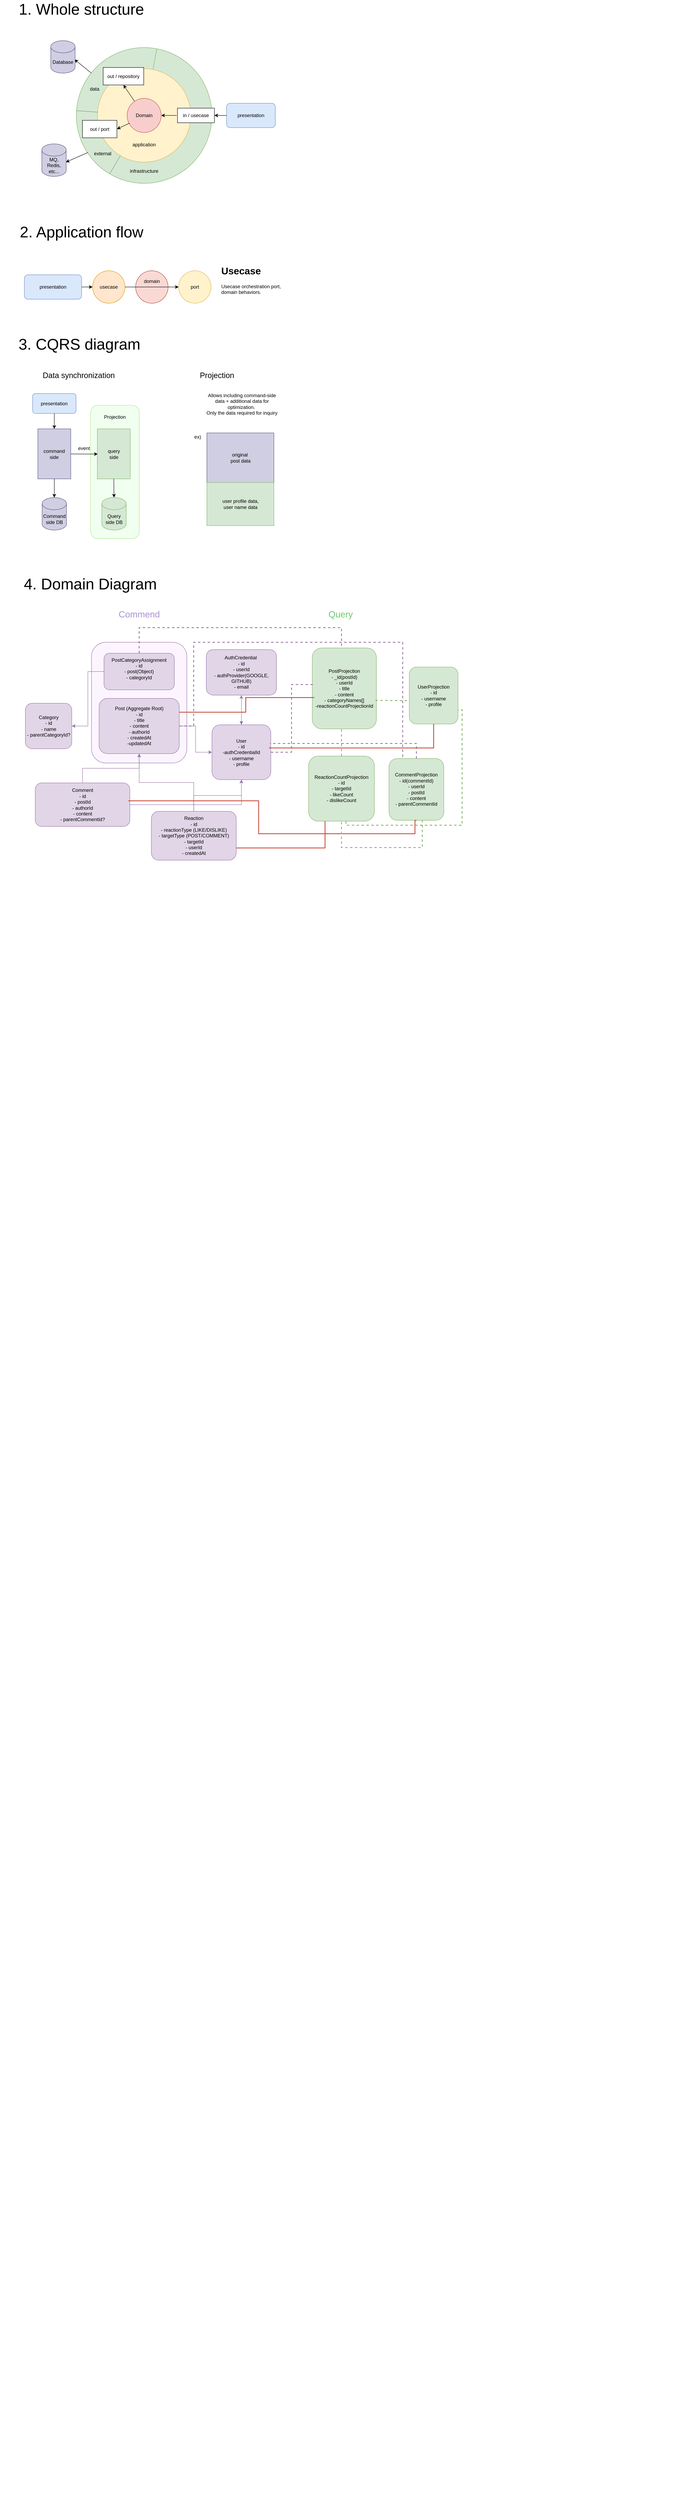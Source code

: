 <mxfile border="50" scale="3" compressed="false" locked="false" version="28.2.5">
  <diagram name="Blank" id="YmL12bMKpDGza6XwsDPr">
    <mxGraphModel dx="1737" dy="1278" grid="0" gridSize="10" guides="1" tooltips="1" connect="1" arrows="1" fold="1" page="0" pageScale="1" pageWidth="827" pageHeight="1169" background="none" math="1" shadow="0">
      <root>
        <mxCell id="X5NqExCQtvZxIxQ7pmgY-0" />
        <mxCell id="1" parent="X5NqExCQtvZxIxQ7pmgY-0" />
        <mxCell id="hHeUjl5ZpuqxV36XK3zu-25" value="" style="rounded=1;whiteSpace=wrap;html=1;fillColor=light-dark(#fcf5ff, #c7d1c1);strokeColor=#9673A6;" parent="1" vertex="1">
          <mxGeometry x="242.37" y="1508" width="234.75" height="297" as="geometry" />
        </mxCell>
        <mxCell id="OlqHOeAXy3FRhEp2WzW1-74" value="" style="rounded=1;whiteSpace=wrap;html=1;fillColor=light-dark(#f0fff0, #1f2f1e);strokeColor=#AEE985;" parent="1" vertex="1">
          <mxGeometry x="240" y="925" width="120" height="328" as="geometry" />
        </mxCell>
        <mxCell id="OlqHOeAXy3FRhEp2WzW1-1" value="&lt;div&gt;&lt;br&gt;&lt;/div&gt;&lt;div&gt;&lt;br&gt;&lt;/div&gt;&lt;div&gt;&lt;br&gt;&lt;/div&gt;&lt;div&gt;&lt;br&gt;&lt;/div&gt;&lt;div&gt;&lt;br&gt;&lt;/div&gt;&lt;div&gt;&lt;br&gt;&lt;/div&gt;&lt;div&gt;&lt;br&gt;&lt;/div&gt;&lt;div&gt;&lt;br&gt;&lt;/div&gt;&lt;div&gt;&lt;br&gt;&lt;/div&gt;&lt;div&gt;&lt;br&gt;&lt;/div&gt;&lt;div&gt;&lt;br&gt;&lt;br&gt;&lt;br&gt;&lt;br&gt;&lt;br&gt;&lt;br&gt;&lt;br&gt;&lt;br&gt;&lt;br&gt;infrastructure&lt;/div&gt;" style="ellipse;whiteSpace=wrap;html=1;aspect=fixed;fillColor=#d5e8d4;strokeColor=#82b366;" parent="1" vertex="1">
          <mxGeometry x="205" y="45" width="334" height="334" as="geometry" />
        </mxCell>
        <mxCell id="OlqHOeAXy3FRhEp2WzW1-3" value="&lt;br&gt;&lt;br&gt;&lt;br&gt;&lt;br&gt;&lt;br&gt;&lt;br&gt;&lt;br&gt;&lt;br&gt;&lt;br&gt;&lt;br&gt;application" style="ellipse;whiteSpace=wrap;html=1;aspect=fixed;fillColor=#fff2cc;strokeColor=#d6b656;" parent="1" vertex="1">
          <mxGeometry x="257" y="97" width="230" height="230" as="geometry" />
        </mxCell>
        <mxCell id="OlqHOeAXy3FRhEp2WzW1-2" value="Domain" style="ellipse;whiteSpace=wrap;html=1;aspect=fixed;fillColor=#f8cecc;strokeColor=#b85450;" parent="1" vertex="1">
          <mxGeometry x="330" y="170" width="84" height="84" as="geometry" />
        </mxCell>
        <mxCell id="OlqHOeAXy3FRhEp2WzW1-4" value="in / usecase" style="rounded=0;whiteSpace=wrap;html=1;" parent="1" vertex="1">
          <mxGeometry x="454" y="194" width="91" height="36" as="geometry" />
        </mxCell>
        <mxCell id="OlqHOeAXy3FRhEp2WzW1-5" value="out / repository" style="rounded=0;whiteSpace=wrap;html=1;" parent="1" vertex="1">
          <mxGeometry x="271" y="94" width="100" height="43" as="geometry" />
        </mxCell>
        <mxCell id="OlqHOeAXy3FRhEp2WzW1-6" value="out / port" style="rounded=0;whiteSpace=wrap;html=1;" parent="1" vertex="1">
          <mxGeometry x="220" y="224" width="85" height="43" as="geometry" />
        </mxCell>
        <mxCell id="OlqHOeAXy3FRhEp2WzW1-7" value="" style="endArrow=none;html=1;rounded=0;fillColor=#d5e8d4;strokeColor=#749F5C;entryX=0.245;entryY=0.931;entryDx=0;entryDy=0;entryPerimeter=0;" parent="1" source="OlqHOeAXy3FRhEp2WzW1-1" target="OlqHOeAXy3FRhEp2WzW1-3" edge="1">
          <mxGeometry width="50" height="50" relative="1" as="geometry">
            <mxPoint x="215" y="395.03" as="sourcePoint" />
            <mxPoint x="286" y="346" as="targetPoint" />
          </mxGeometry>
        </mxCell>
        <mxCell id="OlqHOeAXy3FRhEp2WzW1-8" value="" style="endArrow=none;html=1;rounded=0;entryX=0.006;entryY=0.465;entryDx=0;entryDy=0;entryPerimeter=0;fillColor=#d5e8d4;strokeColor=#749F5C;" parent="1" source="OlqHOeAXy3FRhEp2WzW1-1" target="OlqHOeAXy3FRhEp2WzW1-3" edge="1">
          <mxGeometry width="50" height="50" relative="1" as="geometry">
            <mxPoint x="140" y="151" as="sourcePoint" />
            <mxPoint x="190" y="101" as="targetPoint" />
          </mxGeometry>
        </mxCell>
        <mxCell id="OlqHOeAXy3FRhEp2WzW1-9" value="" style="endArrow=none;html=1;rounded=0;fillColor=#d5e8d4;strokeColor=#82b366;" parent="1" target="OlqHOeAXy3FRhEp2WzW1-1" edge="1">
          <mxGeometry width="50" height="50" relative="1" as="geometry">
            <mxPoint x="394" y="97" as="sourcePoint" />
            <mxPoint x="447" y="9" as="targetPoint" />
          </mxGeometry>
        </mxCell>
        <mxCell id="OlqHOeAXy3FRhEp2WzW1-10" value="data" style="text;html=1;align=center;verticalAlign=middle;whiteSpace=wrap;rounded=0;" parent="1" vertex="1">
          <mxGeometry x="220" y="132" width="60" height="30" as="geometry" />
        </mxCell>
        <mxCell id="OlqHOeAXy3FRhEp2WzW1-11" value="external" style="text;html=1;align=center;verticalAlign=middle;whiteSpace=wrap;rounded=0;" parent="1" vertex="1">
          <mxGeometry x="240" y="291" width="60" height="30" as="geometry" />
        </mxCell>
        <mxCell id="OlqHOeAXy3FRhEp2WzW1-14" value="presentation" style="rounded=1;whiteSpace=wrap;html=1;fillColor=#dae8fc;strokeColor=#6c8ebf;" parent="1" vertex="1">
          <mxGeometry x="575" y="182" width="120" height="60" as="geometry" />
        </mxCell>
        <mxCell id="OlqHOeAXy3FRhEp2WzW1-21" value="" style="endArrow=classic;html=1;rounded=0;entryX=1;entryY=0.5;entryDx=0;entryDy=0;exitX=0;exitY=0.5;exitDx=0;exitDy=0;" parent="1" source="OlqHOeAXy3FRhEp2WzW1-14" target="OlqHOeAXy3FRhEp2WzW1-4" edge="1">
          <mxGeometry width="50" height="50" relative="1" as="geometry">
            <mxPoint x="630" y="220" as="sourcePoint" />
            <mxPoint x="680" y="170" as="targetPoint" />
          </mxGeometry>
        </mxCell>
        <mxCell id="OlqHOeAXy3FRhEp2WzW1-22" value="" style="endArrow=classic;html=1;rounded=0;" parent="1" target="OlqHOeAXy3FRhEp2WzW1-2" edge="1">
          <mxGeometry width="50" height="50" relative="1" as="geometry">
            <mxPoint x="452" y="212" as="sourcePoint" />
            <mxPoint x="530" y="162" as="targetPoint" />
          </mxGeometry>
        </mxCell>
        <mxCell id="OlqHOeAXy3FRhEp2WzW1-23" value="" style="endArrow=classic;html=1;rounded=0;entryX=1;entryY=0.5;entryDx=0;entryDy=0;exitX=0.071;exitY=0.726;exitDx=0;exitDy=0;exitPerimeter=0;" parent="1" source="OlqHOeAXy3FRhEp2WzW1-2" target="OlqHOeAXy3FRhEp2WzW1-6" edge="1">
          <mxGeometry width="50" height="50" relative="1" as="geometry">
            <mxPoint x="336" y="230" as="sourcePoint" />
            <mxPoint x="386" y="180" as="targetPoint" />
          </mxGeometry>
        </mxCell>
        <mxCell id="OlqHOeAXy3FRhEp2WzW1-24" value="" style="endArrow=classic;html=1;rounded=0;entryX=0.5;entryY=1;entryDx=0;entryDy=0;" parent="1" source="OlqHOeAXy3FRhEp2WzW1-2" target="OlqHOeAXy3FRhEp2WzW1-5" edge="1">
          <mxGeometry width="50" height="50" relative="1" as="geometry">
            <mxPoint x="384.08" y="167.35" as="sourcePoint" />
            <mxPoint x="319.0" y="133.002" as="targetPoint" />
          </mxGeometry>
        </mxCell>
        <mxCell id="OlqHOeAXy3FRhEp2WzW1-25" value="" style="endArrow=classic;html=1;rounded=0;entryX=0.985;entryY=0.562;entryDx=0;entryDy=0;exitX=0.085;exitY=0.773;exitDx=0;exitDy=0;exitPerimeter=0;entryPerimeter=0;" parent="1" source="OlqHOeAXy3FRhEp2WzW1-1" target="OlqHOeAXy3FRhEp2WzW1-51" edge="1">
          <mxGeometry width="50" height="50" relative="1" as="geometry">
            <mxPoint x="169" y="345" as="sourcePoint" />
            <mxPoint x="187" y="321" as="targetPoint" />
          </mxGeometry>
        </mxCell>
        <mxCell id="OlqHOeAXy3FRhEp2WzW1-26" value="" style="endArrow=classic;html=1;rounded=0;entryX=0.974;entryY=0.578;entryDx=0;entryDy=0;entryPerimeter=0;" parent="1" source="OlqHOeAXy3FRhEp2WzW1-1" target="OlqHOeAXy3FRhEp2WzW1-48" edge="1">
          <mxGeometry width="50" height="50" relative="1" as="geometry">
            <mxPoint x="180" y="64" as="sourcePoint" />
            <mxPoint x="203" y="77" as="targetPoint" />
          </mxGeometry>
        </mxCell>
        <mxCell id="OlqHOeAXy3FRhEp2WzW1-27" value="&lt;span style=&quot;font-size: 38px;&quot;&gt;1. Whole structure&lt;/span&gt;" style="text;html=1;align=center;verticalAlign=middle;whiteSpace=wrap;rounded=0;strokeWidth=5;" parent="1" vertex="1">
          <mxGeometry x="39" y="-64" width="357" height="30" as="geometry" />
        </mxCell>
        <mxCell id="OlqHOeAXy3FRhEp2WzW1-28" value="&lt;span style=&quot;font-size: 38px;&quot;&gt;2. Application flow&lt;/span&gt;" style="text;html=1;align=center;verticalAlign=middle;whiteSpace=wrap;rounded=0;strokeWidth=5;" parent="1" vertex="1">
          <mxGeometry x="17.5" y="484" width="400" height="30" as="geometry" />
        </mxCell>
        <mxCell id="OlqHOeAXy3FRhEp2WzW1-29" value="presentation" style="rounded=1;whiteSpace=wrap;html=1;fillColor=#dae8fc;strokeColor=#6c8ebf;" parent="1" vertex="1">
          <mxGeometry x="77" y="604" width="141" height="60" as="geometry" />
        </mxCell>
        <mxCell id="OlqHOeAXy3FRhEp2WzW1-31" value="port" style="ellipse;whiteSpace=wrap;html=1;aspect=fixed;fillColor=#fff2cc;strokeColor=#d6b656;" parent="1" vertex="1">
          <mxGeometry x="457" y="594" width="80" height="80" as="geometry" />
        </mxCell>
        <mxCell id="OlqHOeAXy3FRhEp2WzW1-32" value="usecase" style="ellipse;whiteSpace=wrap;html=1;aspect=fixed;fillColor=#ffe6cc;strokeColor=#d79b00;" parent="1" vertex="1">
          <mxGeometry x="245" y="594" width="80" height="80" as="geometry" />
        </mxCell>
        <mxCell id="OlqHOeAXy3FRhEp2WzW1-39" value="domain&lt;div&gt;&lt;br&gt;&lt;/div&gt;&lt;div&gt;&lt;br&gt;&lt;/div&gt;" style="ellipse;whiteSpace=wrap;html=1;aspect=fixed;fillColor=#fad9d5;strokeColor=#ae4132;" parent="1" vertex="1">
          <mxGeometry x="351" y="594" width="80" height="80" as="geometry" />
        </mxCell>
        <mxCell id="OlqHOeAXy3FRhEp2WzW1-40" value="" style="endArrow=classic;html=1;rounded=0;entryX=0;entryY=0.5;entryDx=0;entryDy=0;exitX=1;exitY=0.5;exitDx=0;exitDy=0;" parent="1" source="OlqHOeAXy3FRhEp2WzW1-29" target="OlqHOeAXy3FRhEp2WzW1-32" edge="1">
          <mxGeometry width="50" height="50" relative="1" as="geometry">
            <mxPoint x="218" y="639" as="sourcePoint" />
            <mxPoint x="268" y="589" as="targetPoint" />
          </mxGeometry>
        </mxCell>
        <mxCell id="OlqHOeAXy3FRhEp2WzW1-44" value="" style="endArrow=classic;html=1;rounded=0;exitX=1;exitY=0.5;exitDx=0;exitDy=0;entryX=0;entryY=0.5;entryDx=0;entryDy=0;" parent="1" source="OlqHOeAXy3FRhEp2WzW1-32" target="OlqHOeAXy3FRhEp2WzW1-31" edge="1">
          <mxGeometry width="50" height="50" relative="1" as="geometry">
            <mxPoint x="329" y="673" as="sourcePoint" />
            <mxPoint x="379" y="623" as="targetPoint" />
          </mxGeometry>
        </mxCell>
        <mxCell id="OlqHOeAXy3FRhEp2WzW1-45" value="&lt;span style=&quot;font-size: 38px;&quot;&gt;3. CQRS diagram&amp;nbsp;&lt;/span&gt;" style="text;html=1;align=center;verticalAlign=middle;whiteSpace=wrap;rounded=0;strokeWidth=5;" parent="1" vertex="1">
          <mxGeometry x="17.5" y="756" width="400" height="38" as="geometry" />
        </mxCell>
        <mxCell id="OlqHOeAXy3FRhEp2WzW1-46" value="&lt;h1 style=&quot;margin-top: 0px;&quot;&gt;Usecase&lt;/h1&gt;&lt;p&gt;Usecase orchestration port, domain behaviors.&lt;/p&gt;&lt;p&gt;&lt;br&gt;&lt;/p&gt;" style="text;html=1;whiteSpace=wrap;overflow=hidden;rounded=0;" parent="1" vertex="1">
          <mxGeometry x="560" y="574" width="180" height="120" as="geometry" />
        </mxCell>
        <mxCell id="OlqHOeAXy3FRhEp2WzW1-48" value="Database" style="shape=cylinder3;whiteSpace=wrap;html=1;boundedLbl=1;backgroundOutline=1;size=15;fillColor=#d0cee2;strokeColor=#56517e;" parent="1" vertex="1">
          <mxGeometry x="142" y="28" width="60" height="80" as="geometry" />
        </mxCell>
        <mxCell id="OlqHOeAXy3FRhEp2WzW1-51" value="MQ, Redis, etc..." style="shape=cylinder3;whiteSpace=wrap;html=1;boundedLbl=1;backgroundOutline=1;size=15;fillColor=#d0cee2;strokeColor=#56517e;" parent="1" vertex="1">
          <mxGeometry x="120" y="282" width="60" height="80" as="geometry" />
        </mxCell>
        <mxCell id="OlqHOeAXy3FRhEp2WzW1-52" value="Query side DB" style="shape=cylinder3;whiteSpace=wrap;html=1;boundedLbl=1;backgroundOutline=1;size=15;fillColor=#d5e8d4;strokeColor=#82b366;" parent="1" vertex="1">
          <mxGeometry x="267.75" y="1152" width="60" height="80" as="geometry" />
        </mxCell>
        <mxCell id="OlqHOeAXy3FRhEp2WzW1-53" value="command&lt;div&gt;side&lt;/div&gt;" style="rounded=0;whiteSpace=wrap;html=1;fillColor=#d0cee2;strokeColor=#56517e;" parent="1" vertex="1">
          <mxGeometry x="110.25" y="983" width="81" height="123" as="geometry" />
        </mxCell>
        <mxCell id="OlqHOeAXy3FRhEp2WzW1-54" value="Command&lt;div&gt;side DB&lt;/div&gt;" style="shape=cylinder3;whiteSpace=wrap;html=1;boundedLbl=1;backgroundOutline=1;size=15;fillColor=#d0cee2;strokeColor=#56517e;" parent="1" vertex="1">
          <mxGeometry x="120.75" y="1152" width="60" height="80" as="geometry" />
        </mxCell>
        <mxCell id="OlqHOeAXy3FRhEp2WzW1-55" value="" style="endArrow=classic;html=1;rounded=0;" parent="1" source="OlqHOeAXy3FRhEp2WzW1-53" edge="1">
          <mxGeometry width="50" height="50" relative="1" as="geometry">
            <mxPoint x="209.75" y="1054" as="sourcePoint" />
            <mxPoint x="257.75" y="1045" as="targetPoint" />
          </mxGeometry>
        </mxCell>
        <mxCell id="OlqHOeAXy3FRhEp2WzW1-57" value="query&lt;div&gt;side&lt;/div&gt;" style="rounded=0;whiteSpace=wrap;html=1;fillColor=#d5e8d4;strokeColor=#82b366;" parent="1" vertex="1">
          <mxGeometry x="256.75" y="983" width="81" height="123" as="geometry" />
        </mxCell>
        <mxCell id="OlqHOeAXy3FRhEp2WzW1-58" value="event" style="text;html=1;align=center;verticalAlign=middle;whiteSpace=wrap;rounded=0;" parent="1" vertex="1">
          <mxGeometry x="193.75" y="1016" width="60" height="30" as="geometry" />
        </mxCell>
        <mxCell id="OlqHOeAXy3FRhEp2WzW1-59" value="" style="endArrow=classic;html=1;rounded=0;exitX=0.5;exitY=1;exitDx=0;exitDy=0;entryX=0.5;entryY=0;entryDx=0;entryDy=0;entryPerimeter=0;" parent="1" source="OlqHOeAXy3FRhEp2WzW1-53" target="OlqHOeAXy3FRhEp2WzW1-54" edge="1">
          <mxGeometry width="50" height="50" relative="1" as="geometry">
            <mxPoint x="193.75" y="1132" as="sourcePoint" />
            <mxPoint x="243.75" y="1082" as="targetPoint" />
          </mxGeometry>
        </mxCell>
        <mxCell id="OlqHOeAXy3FRhEp2WzW1-60" value="" style="endArrow=classic;html=1;rounded=0;exitX=0.5;exitY=1;exitDx=0;exitDy=0;entryX=0.5;entryY=0;entryDx=0;entryDy=0;entryPerimeter=0;" parent="1" source="OlqHOeAXy3FRhEp2WzW1-57" target="OlqHOeAXy3FRhEp2WzW1-52" edge="1">
          <mxGeometry width="50" height="50" relative="1" as="geometry">
            <mxPoint x="360.75" y="1138" as="sourcePoint" />
            <mxPoint x="410.75" y="1088" as="targetPoint" />
          </mxGeometry>
        </mxCell>
        <mxCell id="OlqHOeAXy3FRhEp2WzW1-61" value="&lt;font style=&quot;font-size: 19px;&quot;&gt;Data synchronization&lt;/font&gt;" style="text;html=1;align=center;verticalAlign=middle;whiteSpace=wrap;rounded=0;" parent="1" vertex="1">
          <mxGeometry x="105" y="837" width="212" height="30" as="geometry" />
        </mxCell>
        <mxCell id="OlqHOeAXy3FRhEp2WzW1-63" value="presentation" style="rounded=1;whiteSpace=wrap;html=1;fillColor=#dae8fc;strokeColor=#6c8ebf;" parent="1" vertex="1">
          <mxGeometry x="97.25" y="896" width="107" height="49" as="geometry" />
        </mxCell>
        <mxCell id="OlqHOeAXy3FRhEp2WzW1-64" value="" style="endArrow=classic;html=1;rounded=0;exitX=0.5;exitY=1;exitDx=0;exitDy=0;entryX=0.5;entryY=0;entryDx=0;entryDy=0;" parent="1" source="OlqHOeAXy3FRhEp2WzW1-63" target="OlqHOeAXy3FRhEp2WzW1-53" edge="1">
          <mxGeometry width="50" height="50" relative="1" as="geometry">
            <mxPoint x="270.25" y="1009" as="sourcePoint" />
            <mxPoint x="320.25" y="959" as="targetPoint" />
          </mxGeometry>
        </mxCell>
        <mxCell id="OlqHOeAXy3FRhEp2WzW1-65" value="&lt;font style=&quot;font-size: 19px;&quot;&gt;Projection&lt;/font&gt;" style="text;html=1;align=center;verticalAlign=middle;whiteSpace=wrap;rounded=0;" parent="1" vertex="1">
          <mxGeometry x="499" y="837" width="105" height="30" as="geometry" />
        </mxCell>
        <mxCell id="OlqHOeAXy3FRhEp2WzW1-67" value="original&amp;nbsp;&lt;br&gt;post data" style="rounded=0;whiteSpace=wrap;html=1;fillColor=#d0cee2;strokeColor=#56517e;" parent="1" vertex="1">
          <mxGeometry x="526.5" y="993" width="165" height="122" as="geometry" />
        </mxCell>
        <mxCell id="OlqHOeAXy3FRhEp2WzW1-68" value="Allows including command-side data + additional data for optimization.&amp;nbsp;&lt;br&gt;Only the data required for inquiry" style="text;html=1;align=center;verticalAlign=middle;whiteSpace=wrap;rounded=0;" parent="1" vertex="1">
          <mxGeometry x="523" y="896" width="180" height="52" as="geometry" />
        </mxCell>
        <mxCell id="OlqHOeAXy3FRhEp2WzW1-69" value="user profile data,&lt;br&gt;user name data" style="rounded=0;whiteSpace=wrap;html=1;fillColor=#d5e8d4;strokeColor=#82b366;" parent="1" vertex="1">
          <mxGeometry x="526.5" y="1115" width="165" height="106" as="geometry" />
        </mxCell>
        <mxCell id="OlqHOeAXy3FRhEp2WzW1-71" value="ex)" style="text;html=1;align=center;verticalAlign=middle;whiteSpace=wrap;rounded=0;" parent="1" vertex="1">
          <mxGeometry x="474" y="988" width="60" height="30" as="geometry" />
        </mxCell>
        <mxCell id="OlqHOeAXy3FRhEp2WzW1-72" value="&lt;span style=&quot;font-size: 38px;&quot;&gt;4. Domain Diagram&amp;nbsp;&amp;nbsp;&lt;/span&gt;" style="text;html=1;align=center;verticalAlign=middle;whiteSpace=wrap;rounded=0;strokeWidth=5;" parent="1" vertex="1">
          <mxGeometry x="49" y="1346" width="402" height="38" as="geometry" />
        </mxCell>
        <mxCell id="OlqHOeAXy3FRhEp2WzW1-75" value="Projection" style="text;html=1;align=center;verticalAlign=middle;whiteSpace=wrap;rounded=0;" parent="1" vertex="1">
          <mxGeometry x="270" y="939" width="60" height="30" as="geometry" />
        </mxCell>
        <mxCell id="hHeUjl5ZpuqxV36XK3zu-1" value="Category&lt;br&gt;- id&lt;br&gt;- name&lt;br&gt;- parentCategoryId?" style="rounded=1;whiteSpace=wrap;html=1;strokeColor=#9673a6;fillColor=#e1d5e7;fontSize=12" parent="1" vertex="1">
          <mxGeometry x="79.5" y="1658" width="114.25" height="112" as="geometry" />
        </mxCell>
        <mxCell id="hHeUjl5ZpuqxV36XK3zu-2" value="User&lt;br&gt;- id&lt;div&gt;-authCredentialId&lt;br&gt;&lt;div&gt;- username&lt;br&gt;- profile&lt;/div&gt;&lt;/div&gt;" style="rounded=1;whiteSpace=wrap;html=1;strokeColor=#9673a6;fillColor=#e1d5e7;fontSize=12" parent="1" vertex="1">
          <mxGeometry x="539" y="1711" width="145" height="135" as="geometry" />
        </mxCell>
        <mxCell id="hHeUjl5ZpuqxV36XK3zu-3" value="Post (Aggregate Root)&lt;br&gt;- id&lt;br&gt;- title&lt;br&gt;- content&lt;br&gt;- authorId&lt;br&gt;- createdAt&lt;div&gt;-updatedAt&lt;/div&gt;" style="rounded=1;whiteSpace=wrap;html=1;strokeColor=#9673a6;fillColor=#e1d5e7;fontSize=12" parent="1" vertex="1">
          <mxGeometry x="261" y="1646" width="197.5" height="136" as="geometry" />
        </mxCell>
        <mxCell id="hHeUjl5ZpuqxV36XK3zu-4" value="Comment&lt;br&gt;- id&lt;br&gt;- postId&lt;br&gt;- authorId&lt;br&gt;- content&lt;br&gt;- parentCommentId?" style="rounded=1;whiteSpace=wrap;html=1;strokeColor=#9673a6;fillColor=#e1d5e7;fontSize=12" parent="1" vertex="1">
          <mxGeometry x="103.75" y="1854" width="233" height="107" as="geometry" />
        </mxCell>
        <mxCell id="hHeUjl5ZpuqxV36XK3zu-5" value="&lt;div&gt;Reaction&lt;/div&gt;&lt;div&gt;&lt;span style=&quot;background-color: transparent; color: light-dark(rgb(0, 0, 0), rgb(255, 255, 255));&quot;&gt;- id&lt;/span&gt;&lt;/div&gt;&lt;div&gt;&lt;span style=&quot;background-color: transparent; color: light-dark(rgb(0, 0, 0), rgb(255, 255, 255));&quot;&gt;- reactionType (LIKE/DISLIKE)&lt;/span&gt;&lt;/div&gt;- targetType (POST/COMMENT)&lt;br&gt;- targetId&lt;br&gt;- userId&lt;br&gt;- createdAt" style="rounded=1;whiteSpace=wrap;html=1;strokeColor=#9673a6;fillColor=#e1d5e7;fontSize=12" parent="1" vertex="1">
          <mxGeometry x="389.74" y="1924" width="209" height="120" as="geometry" />
        </mxCell>
        <mxCell id="hHeUjl5ZpuqxV36XK3zu-7" style="edgeStyle=orthogonalEdgeStyle;rounded=0;orthogonalLoop=1;jettySize=auto;fillColor=#e1d5e7;strokeColor=#9673a6;" parent="1" source="hHeUjl5ZpuqxV36XK3zu-3" target="hHeUjl5ZpuqxV36XK3zu-2" edge="1">
          <mxGeometry relative="1" as="geometry" />
        </mxCell>
        <mxCell id="hHeUjl5ZpuqxV36XK3zu-9" style="edgeStyle=orthogonalEdgeStyle;rounded=0;orthogonalLoop=1;jettySize=auto;fillColor=#e1d5e7;strokeColor=#9673a6;" parent="1" source="hHeUjl5ZpuqxV36XK3zu-4" target="hHeUjl5ZpuqxV36XK3zu-3" edge="1">
          <mxGeometry relative="1" as="geometry" />
        </mxCell>
        <mxCell id="hHeUjl5ZpuqxV36XK3zu-10" style="edgeStyle=orthogonalEdgeStyle;rounded=0;orthogonalLoop=1;jettySize=auto;fillColor=#e1d5e7;strokeColor=#9673a6;" parent="1" source="hHeUjl5ZpuqxV36XK3zu-4" target="hHeUjl5ZpuqxV36XK3zu-2" edge="1">
          <mxGeometry relative="1" as="geometry" />
        </mxCell>
        <mxCell id="hHeUjl5ZpuqxV36XK3zu-11" style="edgeStyle=orthogonalEdgeStyle;rounded=0;orthogonalLoop=1;jettySize=auto;fillColor=#e1d5e7;strokeColor=#9673a6;" parent="1" source="hHeUjl5ZpuqxV36XK3zu-5" target="hHeUjl5ZpuqxV36XK3zu-2" edge="1">
          <mxGeometry relative="1" as="geometry" />
        </mxCell>
        <mxCell id="hHeUjl5ZpuqxV36XK3zu-12" style="edgeStyle=orthogonalEdgeStyle;rounded=0;orthogonalLoop=1;jettySize=auto;fillColor=#e1d5e7;strokeColor=#9673a6;" parent="1" source="hHeUjl5ZpuqxV36XK3zu-5" target="hHeUjl5ZpuqxV36XK3zu-3" edge="1">
          <mxGeometry relative="1" as="geometry" />
        </mxCell>
        <mxCell id="hHeUjl5ZpuqxV36XK3zu-17" value="PostProjection&lt;div&gt;&lt;span style=&quot;background-color: transparent; color: light-dark(rgb(0, 0, 0), rgb(255, 255, 255));&quot;&gt;- _id(postId)&lt;/span&gt;&lt;/div&gt;&lt;div&gt;- userId&lt;/div&gt;&lt;div&gt;&lt;span style=&quot;background-color: transparent; color: light-dark(rgb(0, 0, 0), rgb(255, 255, 255));&quot;&gt;- title&lt;/span&gt;&lt;/div&gt;&lt;div&gt;- content&lt;/div&gt;&lt;div&gt;&lt;span style=&quot;background-color: transparent; color: light-dark(rgb(0, 0, 0), rgb(255, 255, 255));&quot;&gt;- categoryNames[]&lt;/span&gt;&lt;/div&gt;&lt;div&gt;-reactionCountProjectionId&lt;/div&gt;" style="rounded=1;whiteSpace=wrap;html=1;fillColor=#d5e8d4;strokeColor=#82b366;" parent="1" vertex="1">
          <mxGeometry x="786" y="1522" width="158" height="199" as="geometry" />
        </mxCell>
        <mxCell id="hHeUjl5ZpuqxV36XK3zu-18" value="AuthCredential&amp;nbsp;&lt;div&gt;- id&lt;/div&gt;&lt;div&gt;- userId&lt;/div&gt;&lt;div&gt;- authProvider(GOOGLE, GITHUB)&lt;/div&gt;&lt;div&gt;-&amp;nbsp;email&lt;/div&gt;" style="rounded=1;whiteSpace=wrap;html=1;fillColor=#e1d5e7;strokeColor=#9673a6;" parent="1" vertex="1">
          <mxGeometry x="525" y="1526" width="173" height="112" as="geometry" />
        </mxCell>
        <mxCell id="hHeUjl5ZpuqxV36XK3zu-20" value="" style="endArrow=classic;html=1;rounded=0;exitX=0.5;exitY=0;exitDx=0;exitDy=0;entryX=0.5;entryY=1;entryDx=0;entryDy=0;edgeStyle=orthogonalEdgeStyle;fillColor=#e1d5e7;strokeColor=#9673a6;startArrow=block;startFill=1;" parent="1" source="hHeUjl5ZpuqxV36XK3zu-2" target="hHeUjl5ZpuqxV36XK3zu-18" edge="1">
          <mxGeometry width="50" height="50" relative="1" as="geometry">
            <mxPoint x="700" y="1619" as="sourcePoint" />
            <mxPoint x="750" y="1569" as="targetPoint" />
          </mxGeometry>
        </mxCell>
        <mxCell id="hHeUjl5ZpuqxV36XK3zu-21" value="ReactionCountProjection&lt;div&gt;- id&lt;/div&gt;&lt;div&gt;- targetId&lt;/div&gt;&lt;div&gt;- likeCount&lt;/div&gt;&lt;div&gt;- dislikeCount&lt;/div&gt;" style="rounded=1;whiteSpace=wrap;html=1;fillColor=#d5e8d4;strokeColor=#82b366;" parent="1" vertex="1">
          <mxGeometry x="777" y="1788" width="162" height="160" as="geometry" />
        </mxCell>
        <mxCell id="hHeUjl5ZpuqxV36XK3zu-24" value="PostCategoryAssignment&lt;div&gt;- id&lt;/div&gt;&lt;div&gt;- post(Object)&lt;/div&gt;&lt;div&gt;- categoryId&lt;/div&gt;&lt;div&gt;&lt;br&gt;&lt;/div&gt;" style="rounded=1;whiteSpace=wrap;html=1;fillColor=#e1d5e7;strokeColor=#9673a6;" parent="1" vertex="1">
          <mxGeometry x="273.12" y="1535" width="173.25" height="90" as="geometry" />
        </mxCell>
        <mxCell id="hHeUjl5ZpuqxV36XK3zu-28" value="" style="endArrow=classic;html=1;rounded=0;exitX=0;exitY=0.5;exitDx=0;exitDy=0;entryX=1;entryY=0.5;entryDx=0;entryDy=0;edgeStyle=orthogonalEdgeStyle;fillColor=#e1d5e7;strokeColor=#9673a6;" parent="1" source="hHeUjl5ZpuqxV36XK3zu-24" target="hHeUjl5ZpuqxV36XK3zu-1" edge="1">
          <mxGeometry width="50" height="50" relative="1" as="geometry">
            <mxPoint x="226.5" y="1535" as="sourcePoint" />
            <mxPoint x="276.5" y="1485" as="targetPoint" />
          </mxGeometry>
        </mxCell>
        <mxCell id="hHeUjl5ZpuqxV36XK3zu-29" value="&lt;font style=&quot;font-size: 22px; color: rgb(168, 147, 215);&quot;&gt;Commend&lt;/font&gt;" style="text;html=1;align=center;verticalAlign=middle;whiteSpace=wrap;rounded=0;" parent="1" vertex="1">
          <mxGeometry x="329.74" y="1425" width="60" height="30" as="geometry" />
        </mxCell>
        <mxCell id="hHeUjl5ZpuqxV36XK3zu-30" value="&lt;font style=&quot;font-size: 22px; color: rgb(113, 200, 113);&quot;&gt;Query&lt;/font&gt;" style="text;html=1;align=center;verticalAlign=middle;whiteSpace=wrap;rounded=0;" parent="1" vertex="1">
          <mxGeometry x="826" y="1425" width="60" height="30" as="geometry" />
        </mxCell>
        <mxCell id="hHeUjl5ZpuqxV36XK3zu-31" value="" style="endArrow=none;html=1;strokeWidth=2;rounded=0;edgeStyle=orthogonalEdgeStyle;exitX=0.5;exitY=0;exitDx=0;exitDy=0;fillColor=#e1d5e7;strokeColor=#9673a6;dashed=1;" parent="1" source="hHeUjl5ZpuqxV36XK3zu-24" target="hHeUjl5ZpuqxV36XK3zu-17" edge="1">
          <mxGeometry width="50" height="50" relative="1" as="geometry">
            <mxPoint x="710" y="1539" as="sourcePoint" />
            <mxPoint x="767" y="1608" as="targetPoint" />
            <Array as="points">
              <mxPoint x="360" y="1472" />
              <mxPoint x="858" y="1472" />
            </Array>
          </mxGeometry>
        </mxCell>
        <mxCell id="hHeUjl5ZpuqxV36XK3zu-36" value="" style="endArrow=none;dashed=1;html=1;strokeWidth=2;rounded=0;edgeStyle=orthogonalEdgeStyle;entryX=0.019;entryY=0.452;entryDx=0;entryDy=0;entryPerimeter=0;fillColor=#e1d5e7;strokeColor=#9673a6;" parent="1" source="hHeUjl5ZpuqxV36XK3zu-2" target="hHeUjl5ZpuqxV36XK3zu-17" edge="1">
          <mxGeometry width="50" height="50" relative="1" as="geometry">
            <mxPoint x="702" y="1760" as="sourcePoint" />
            <mxPoint x="752" y="1710" as="targetPoint" />
          </mxGeometry>
        </mxCell>
        <mxCell id="hHeUjl5ZpuqxV36XK3zu-37" value="" style="endArrow=none;dashed=1;html=1;strokeWidth=2;rounded=0;edgeStyle=orthogonalEdgeStyle;entryX=0.456;entryY=1.005;entryDx=0;entryDy=0;entryPerimeter=0;fillColor=#d5e8d4;strokeColor=#82b366;exitX=0.5;exitY=0;exitDx=0;exitDy=0;" parent="1" source="hHeUjl5ZpuqxV36XK3zu-21" target="hHeUjl5ZpuqxV36XK3zu-17" edge="1">
          <mxGeometry width="50" height="50" relative="1" as="geometry">
            <mxPoint x="851" y="1796" as="sourcePoint" />
            <mxPoint x="1098" y="1741" as="targetPoint" />
          </mxGeometry>
        </mxCell>
        <mxCell id="hHeUjl5ZpuqxV36XK3zu-39" value="CommentProjection&lt;div&gt;- id(commentId)&lt;/div&gt;&lt;div&gt;- userId&lt;/div&gt;&lt;div&gt;&lt;span style=&quot;background-color: transparent; color: light-dark(rgb(0, 0, 0), rgb(255, 255, 255));&quot;&gt;- postId&lt;/span&gt;&lt;/div&gt;&lt;div&gt;- content&lt;/div&gt;&lt;div&gt;-&amp;nbsp;&lt;span style=&quot;background-color: transparent; color: light-dark(rgb(0, 0, 0), rgb(255, 255, 255));&quot;&gt;parentCommentId&lt;/span&gt;&lt;/div&gt;" style="rounded=1;whiteSpace=wrap;html=1;fillColor=#d5e8d4;strokeColor=#82b366;" parent="1" vertex="1">
          <mxGeometry x="975" y="1794" width="135" height="152" as="geometry" />
        </mxCell>
        <mxCell id="hHeUjl5ZpuqxV36XK3zu-41" value="" style="endArrow=none;html=1;rounded=0;entryX=0.032;entryY=0.613;entryDx=0;entryDy=0;exitX=1;exitY=0.25;exitDx=0;exitDy=0;entryPerimeter=0;fillColor=#fad9d5;jumpSize=6;edgeStyle=orthogonalEdgeStyle;endSize=11;startSize=12;strokeWidth=2;strokeColor=#C64A39;" parent="1" source="hHeUjl5ZpuqxV36XK3zu-3" target="hHeUjl5ZpuqxV36XK3zu-17" edge="1">
          <mxGeometry width="50" height="50" relative="1" as="geometry">
            <mxPoint x="494" y="1706.041" as="sourcePoint" />
            <mxPoint x="823.5" y="1697" as="targetPoint" />
          </mxGeometry>
        </mxCell>
        <mxCell id="hHeUjl5ZpuqxV36XK3zu-42" value="" style="endArrow=none;html=1;rounded=0;exitX=0.984;exitY=0.411;exitDx=0;exitDy=0;exitPerimeter=0;entryX=0.5;entryY=1;entryDx=0;entryDy=0;strokeWidth=2;fillColor=#d5e8d4;strokeColor=#C64A39;edgeStyle=orthogonalEdgeStyle;" parent="1" source="hHeUjl5ZpuqxV36XK3zu-4" target="hHeUjl5ZpuqxV36XK3zu-39" edge="1">
          <mxGeometry width="50" height="50" relative="1" as="geometry">
            <mxPoint x="360" y="1900" as="sourcePoint" />
            <mxPoint x="410" y="1850" as="targetPoint" />
            <Array as="points">
              <mxPoint x="654" y="1898" />
              <mxPoint x="654" y="1979" />
              <mxPoint x="1039" y="1979" />
            </Array>
          </mxGeometry>
        </mxCell>
        <mxCell id="hHeUjl5ZpuqxV36XK3zu-43" value="" style="endArrow=none;dashed=1;html=1;strokeWidth=2;rounded=0;exitX=0.5;exitY=0;exitDx=0;exitDy=0;entryX=0.986;entryY=0.341;entryDx=0;entryDy=0;entryPerimeter=0;edgeStyle=orthogonalEdgeStyle;fillColor=#e1d5e7;strokeColor=#9673a6;" parent="1" source="hHeUjl5ZpuqxV36XK3zu-39" target="hHeUjl5ZpuqxV36XK3zu-2" edge="1">
          <mxGeometry width="50" height="50" relative="1" as="geometry">
            <mxPoint x="1145" y="1759" as="sourcePoint" />
            <mxPoint x="1230" y="1625" as="targetPoint" />
          </mxGeometry>
        </mxCell>
        <mxCell id="hHeUjl5ZpuqxV36XK3zu-44" value="" style="endArrow=none;dashed=1;html=1;strokeWidth=2;rounded=0;entryX=0.5;entryY=1;entryDx=0;entryDy=0;edgeStyle=orthogonalEdgeStyle;fillColor=#d5e8d4;strokeColor=#82b366;" parent="1" target="hHeUjl5ZpuqxV36XK3zu-21" edge="1">
          <mxGeometry width="50" height="50" relative="1" as="geometry">
            <mxPoint x="1058" y="1946" as="sourcePoint" />
            <mxPoint x="988" y="1969" as="targetPoint" />
            <Array as="points">
              <mxPoint x="1057" y="2013" />
              <mxPoint x="858" y="2013" />
            </Array>
          </mxGeometry>
        </mxCell>
        <mxCell id="hHeUjl5ZpuqxV36XK3zu-46" value="" style="endArrow=none;dashed=1;html=1;strokeWidth=2;rounded=0;entryX=0.25;entryY=0;entryDx=0;entryDy=0;edgeStyle=orthogonalEdgeStyle;fillColor=#e1d5e7;strokeColor=#9673a6;" parent="1" source="hHeUjl5ZpuqxV36XK3zu-3" target="hHeUjl5ZpuqxV36XK3zu-39" edge="1">
          <mxGeometry width="50" height="50" relative="1" as="geometry">
            <mxPoint x="1496" y="1743" as="sourcePoint" />
            <mxPoint x="1135" y="1706" as="targetPoint" />
            <Array as="points">
              <mxPoint x="494" y="1714" />
              <mxPoint x="494" y="1508" />
              <mxPoint x="1009" y="1508" />
            </Array>
          </mxGeometry>
        </mxCell>
        <mxCell id="8rjKGR-H0WEBtovxUZnX-6" value="&#xa;  &#xa;    &#xa;      &#xa;        &#xa;        &#xa;        &#xa;        &#xa;        &#xa;          &#xa;        &#xa;        &#xa;        &#xa;        &#xa;          &#xa;        &#xa;        &#xa;        &#xa;        &#xa;          &#xa;        &#xa;        &#xa;        &#xa;        &#xa;          &#xa;        &#xa;        &#xa;        &#xa;        &#xa;          &#xa;        &#xa;        &#xa;        &#xa;        &#xa;          &#xa;        &#xa;        &#xa;        &#xa;        &#xa;          &#xa;        &#xa;        &#xa;        &#xa;        &#xa;          &#xa;        &#xa;        &#xa;        &#xa;        &#xa;          &#xa;        &#xa;        &#xa;        &#xa;        &#xa;          &#xa;        &#xa;&#xa;      &#xa;    &#xa;  &#xa;" style="text;whiteSpace=wrap;html=1;" parent="1" vertex="1">
          <mxGeometry x="1675" y="5192" width="28" height="885" as="geometry" />
        </mxCell>
        <mxCell id="KKNbO1JhLJstWaGySZ7I-7" value="" style="endArrow=none;html=1;rounded=0;strokeWidth=2;edgeStyle=orthogonalEdgeStyle;entryX=0.25;entryY=1;entryDx=0;entryDy=0;exitX=1;exitY=0.75;exitDx=0;exitDy=0;fillColor=#d5e8d4;strokeColor=#C64A39;" parent="1" source="hHeUjl5ZpuqxV36XK3zu-5" target="hHeUjl5ZpuqxV36XK3zu-21" edge="1">
          <mxGeometry width="50" height="50" relative="1" as="geometry">
            <mxPoint x="773" y="2072" as="sourcePoint" />
            <mxPoint x="823" y="2022" as="targetPoint" />
          </mxGeometry>
        </mxCell>
        <mxCell id="KKNbO1JhLJstWaGySZ7I-8" value="UserProjection&lt;div&gt;- id&lt;div&gt;&lt;div&gt;- username&lt;br&gt;- profile&lt;/div&gt;&lt;/div&gt;&lt;/div&gt;" style="rounded=1;whiteSpace=wrap;html=1;fillColor=#d5e8d4;strokeColor=#82b366;" parent="1" vertex="1">
          <mxGeometry x="1025" y="1569" width="120" height="140" as="geometry" />
        </mxCell>
        <mxCell id="KKNbO1JhLJstWaGySZ7I-9" value="" style="endArrow=none;html=1;rounded=0;edgeStyle=orthogonalEdgeStyle;strokeWidth=2;entryX=0.5;entryY=1;entryDx=0;entryDy=0;fillColor=#d5e8d4;strokeColor=#C64A39;" parent="1" target="KKNbO1JhLJstWaGySZ7I-8" edge="1">
          <mxGeometry width="50" height="50" relative="1" as="geometry">
            <mxPoint x="680" y="1767" as="sourcePoint" />
            <mxPoint x="997" y="1706" as="targetPoint" />
            <Array as="points">
              <mxPoint x="681" y="1768" />
              <mxPoint x="1085" y="1768" />
            </Array>
          </mxGeometry>
        </mxCell>
        <mxCell id="KKNbO1JhLJstWaGySZ7I-10" value="" style="endArrow=none;dashed=1;html=1;strokeWidth=2;rounded=0;exitX=0.985;exitY=0.648;exitDx=0;exitDy=0;exitPerimeter=0;entryX=0.006;entryY=0.59;entryDx=0;entryDy=0;entryPerimeter=0;fillColor=#d5e8d4;strokeColor=#82b366;" parent="1" source="hHeUjl5ZpuqxV36XK3zu-17" target="KKNbO1JhLJstWaGySZ7I-8" edge="1">
          <mxGeometry width="50" height="50" relative="1" as="geometry">
            <mxPoint x="958" y="1702" as="sourcePoint" />
            <mxPoint x="1008" y="1652" as="targetPoint" />
          </mxGeometry>
        </mxCell>
        <mxCell id="KKNbO1JhLJstWaGySZ7I-11" value="" style="endArrow=none;dashed=1;html=1;strokeWidth=2;rounded=0;entryX=1;entryY=0.75;entryDx=0;entryDy=0;exitX=0.568;exitY=1.002;exitDx=0;exitDy=0;exitPerimeter=0;edgeStyle=orthogonalEdgeStyle;fillColor=#d5e8d4;strokeColor=#82b366;" parent="1" source="hHeUjl5ZpuqxV36XK3zu-21" target="KKNbO1JhLJstWaGySZ7I-8" edge="1">
          <mxGeometry width="50" height="50" relative="1" as="geometry">
            <mxPoint x="1173" y="1799" as="sourcePoint" />
            <mxPoint x="1223" y="1749" as="targetPoint" />
          </mxGeometry>
        </mxCell>
      </root>
    </mxGraphModel>
  </diagram>
</mxfile>
